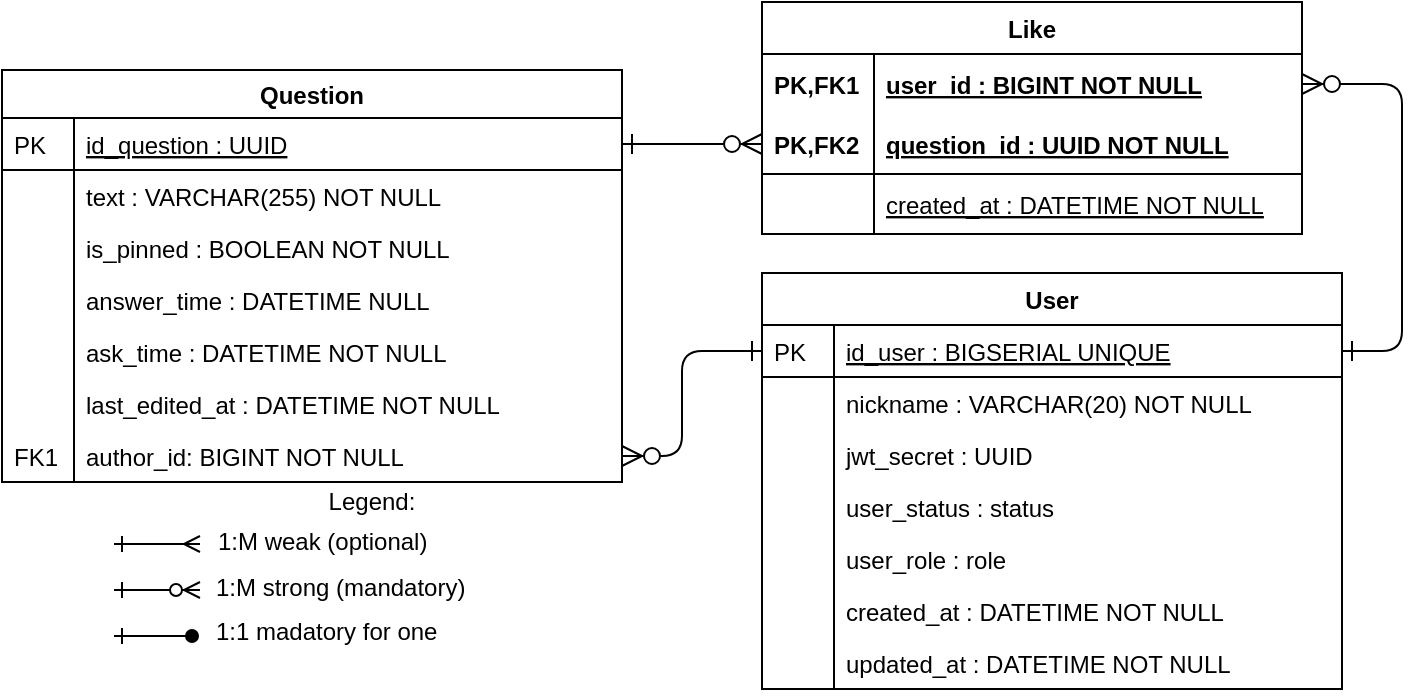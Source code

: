 <mxfile version="15.8.7" type="device"><diagram id="C5RBs43oDa-KdzZeNtuy" name="Page-1"><mxGraphModel dx="946" dy="646" grid="1" gridSize="10" guides="1" tooltips="1" connect="1" arrows="1" fold="1" page="1" pageScale="1" pageWidth="1169" pageHeight="827" math="0" shadow="0"><root><mxCell id="WIyWlLk6GJQsqaUBKTNV-0"/><mxCell id="WIyWlLk6GJQsqaUBKTNV-1" parent="WIyWlLk6GJQsqaUBKTNV-0"/><mxCell id="Zegd3bGeu9f578xcLslE-14" value="" style="endArrow=ERmany;html=1;startArrow=ERone;startFill=0;endFill=0;" parent="WIyWlLk6GJQsqaUBKTNV-1" edge="1"><mxGeometry width="50" height="50" relative="1" as="geometry"><mxPoint x="1166" y="621" as="sourcePoint"/><mxPoint x="1209" y="621" as="targetPoint"/></mxGeometry></mxCell><mxCell id="Zegd3bGeu9f578xcLslE-15" value="" style="endArrow=ERzeroToMany;html=1;startArrow=ERone;startFill=0;endFill=1;" parent="WIyWlLk6GJQsqaUBKTNV-1" edge="1"><mxGeometry width="50" height="50" relative="1" as="geometry"><mxPoint x="1166" y="644" as="sourcePoint"/><mxPoint x="1209" y="644" as="targetPoint"/></mxGeometry></mxCell><mxCell id="Zegd3bGeu9f578xcLslE-16" value="" style="endArrow=oval;html=1;startArrow=ERone;startFill=0;endFill=1;" parent="WIyWlLk6GJQsqaUBKTNV-1" edge="1"><mxGeometry width="50" height="50" relative="1" as="geometry"><mxPoint x="1166" y="667" as="sourcePoint"/><mxPoint x="1205" y="667" as="targetPoint"/></mxGeometry></mxCell><mxCell id="Zegd3bGeu9f578xcLslE-17" value="1:М weak (optional)" style="text;html=1;strokeColor=none;fillColor=none;align=left;verticalAlign=middle;whiteSpace=wrap;rounded=0;" parent="WIyWlLk6GJQsqaUBKTNV-1" vertex="1"><mxGeometry x="1216" y="610" width="180" height="20" as="geometry"/></mxCell><mxCell id="Zegd3bGeu9f578xcLslE-18" value="1:М strong (mandatory)" style="text;html=1;strokeColor=none;fillColor=none;align=left;verticalAlign=middle;whiteSpace=wrap;rounded=0;" parent="WIyWlLk6GJQsqaUBKTNV-1" vertex="1"><mxGeometry x="1215" y="633" width="180" height="20" as="geometry"/></mxCell><mxCell id="Zegd3bGeu9f578xcLslE-19" value="1:1 madatory for one" style="text;html=1;strokeColor=none;fillColor=none;align=left;verticalAlign=middle;whiteSpace=wrap;rounded=0;" parent="WIyWlLk6GJQsqaUBKTNV-1" vertex="1"><mxGeometry x="1215" y="655" width="215" height="20" as="geometry"/></mxCell><mxCell id="Zegd3bGeu9f578xcLslE-20" value="Legend:" style="text;html=1;strokeColor=none;fillColor=none;align=center;verticalAlign=middle;whiteSpace=wrap;rounded=0;" parent="WIyWlLk6GJQsqaUBKTNV-1" vertex="1"><mxGeometry x="1160" y="590" width="270" height="20" as="geometry"/></mxCell><mxCell id="zkfFHV4jXpPFQw0GAbJ--51" value="Question" style="swimlane;fontStyle=1;childLayout=stackLayout;horizontal=1;startSize=24;horizontalStack=0;resizeParent=1;resizeLast=0;collapsible=1;marginBottom=0;rounded=0;shadow=0;strokeWidth=1;" parent="WIyWlLk6GJQsqaUBKTNV-1" vertex="1"><mxGeometry x="1110" y="384" width="310" height="206" as="geometry"><mxRectangle x="160" y="120" width="160" height="26" as="alternateBounds"/></mxGeometry></mxCell><mxCell id="zkfFHV4jXpPFQw0GAbJ--52" value="id_question : UUID" style="shape=partialRectangle;top=0;left=0;right=0;bottom=1;align=left;verticalAlign=top;fillColor=none;spacingLeft=40;spacingRight=4;overflow=hidden;rotatable=0;points=[[0,0.5],[1,0.5]];portConstraint=eastwest;dropTarget=0;rounded=0;shadow=0;strokeWidth=1;fontStyle=4" parent="zkfFHV4jXpPFQw0GAbJ--51" vertex="1"><mxGeometry y="24" width="310" height="26" as="geometry"/></mxCell><mxCell id="zkfFHV4jXpPFQw0GAbJ--53" value="PK" style="shape=partialRectangle;top=0;left=0;bottom=0;fillColor=none;align=left;verticalAlign=top;spacingLeft=4;spacingRight=4;overflow=hidden;rotatable=0;points=[];portConstraint=eastwest;part=1;" parent="zkfFHV4jXpPFQw0GAbJ--52" vertex="1" connectable="0"><mxGeometry width="36" height="26" as="geometry"/></mxCell><mxCell id="zkfFHV4jXpPFQw0GAbJ--54" value="text : VARCHAR(255) NOT NULL" style="shape=partialRectangle;top=0;left=0;right=0;bottom=0;align=left;verticalAlign=top;fillColor=none;spacingLeft=40;spacingRight=4;overflow=hidden;rotatable=0;points=[[0,0.5],[1,0.5]];portConstraint=eastwest;dropTarget=0;rounded=0;shadow=0;strokeWidth=1;" parent="zkfFHV4jXpPFQw0GAbJ--51" vertex="1"><mxGeometry y="50" width="310" height="26" as="geometry"/></mxCell><mxCell id="zkfFHV4jXpPFQw0GAbJ--55" value="" style="shape=partialRectangle;top=0;left=0;bottom=0;fillColor=none;align=left;verticalAlign=top;spacingLeft=4;spacingRight=4;overflow=hidden;rotatable=0;points=[];portConstraint=eastwest;part=1;" parent="zkfFHV4jXpPFQw0GAbJ--54" vertex="1" connectable="0"><mxGeometry width="36" height="26" as="geometry"/></mxCell><mxCell id="0T7VqKQ3ufpl0iVG7p_w-0" value="is_pinned : BOOLEAN NOT NULL" style="shape=partialRectangle;top=0;left=0;right=0;bottom=0;align=left;verticalAlign=top;fillColor=none;spacingLeft=40;spacingRight=4;overflow=hidden;rotatable=0;points=[[0,0.5],[1,0.5]];portConstraint=eastwest;dropTarget=0;rounded=0;shadow=0;strokeWidth=1;" vertex="1" parent="zkfFHV4jXpPFQw0GAbJ--51"><mxGeometry y="76" width="310" height="26" as="geometry"/></mxCell><mxCell id="0T7VqKQ3ufpl0iVG7p_w-1" value="" style="shape=partialRectangle;top=0;left=0;bottom=0;fillColor=none;align=left;verticalAlign=top;spacingLeft=4;spacingRight=4;overflow=hidden;rotatable=0;points=[];portConstraint=eastwest;part=1;" vertex="1" connectable="0" parent="0T7VqKQ3ufpl0iVG7p_w-0"><mxGeometry width="36" height="26" as="geometry"/></mxCell><mxCell id="rJ1lkCPWbSN_3m3wrHjz-19" value="answer_time : DATETIME NULL" style="shape=partialRectangle;top=0;left=0;right=0;bottom=0;align=left;verticalAlign=top;fillColor=none;spacingLeft=40;spacingRight=4;overflow=hidden;rotatable=0;points=[[0,0.5],[1,0.5]];portConstraint=eastwest;dropTarget=0;rounded=0;shadow=0;strokeWidth=1;" parent="zkfFHV4jXpPFQw0GAbJ--51" vertex="1"><mxGeometry y="102" width="310" height="26" as="geometry"/></mxCell><mxCell id="rJ1lkCPWbSN_3m3wrHjz-20" value="" style="shape=partialRectangle;top=0;left=0;bottom=0;fillColor=none;align=left;verticalAlign=top;spacingLeft=4;spacingRight=4;overflow=hidden;rotatable=0;points=[];portConstraint=eastwest;part=1;" parent="rJ1lkCPWbSN_3m3wrHjz-19" vertex="1" connectable="0"><mxGeometry width="36" height="26" as="geometry"/></mxCell><mxCell id="rJ1lkCPWbSN_3m3wrHjz-21" value="ask_time : DATETIME NOT NULL" style="shape=partialRectangle;top=0;left=0;right=0;bottom=0;align=left;verticalAlign=top;fillColor=none;spacingLeft=40;spacingRight=4;overflow=hidden;rotatable=0;points=[[0,0.5],[1,0.5]];portConstraint=eastwest;dropTarget=0;rounded=0;shadow=0;strokeWidth=1;" parent="zkfFHV4jXpPFQw0GAbJ--51" vertex="1"><mxGeometry y="128" width="310" height="26" as="geometry"/></mxCell><mxCell id="rJ1lkCPWbSN_3m3wrHjz-22" value="" style="shape=partialRectangle;top=0;left=0;bottom=0;fillColor=none;align=left;verticalAlign=top;spacingLeft=4;spacingRight=4;overflow=hidden;rotatable=0;points=[];portConstraint=eastwest;part=1;" parent="rJ1lkCPWbSN_3m3wrHjz-21" vertex="1" connectable="0"><mxGeometry width="36" height="26" as="geometry"/></mxCell><mxCell id="rJ1lkCPWbSN_3m3wrHjz-23" value="last_edited_at : DATETIME NOT NULL" style="shape=partialRectangle;top=0;left=0;right=0;bottom=0;align=left;verticalAlign=top;fillColor=none;spacingLeft=40;spacingRight=4;overflow=hidden;rotatable=0;points=[[0,0.5],[1,0.5]];portConstraint=eastwest;dropTarget=0;rounded=0;shadow=0;strokeWidth=1;" parent="zkfFHV4jXpPFQw0GAbJ--51" vertex="1"><mxGeometry y="154" width="310" height="26" as="geometry"/></mxCell><mxCell id="rJ1lkCPWbSN_3m3wrHjz-24" value="" style="shape=partialRectangle;top=0;left=0;bottom=0;fillColor=none;align=left;verticalAlign=top;spacingLeft=4;spacingRight=4;overflow=hidden;rotatable=0;points=[];portConstraint=eastwest;part=1;" parent="rJ1lkCPWbSN_3m3wrHjz-23" vertex="1" connectable="0"><mxGeometry width="36" height="26" as="geometry"/></mxCell><mxCell id="wWKCHxcow900X1ng_EKY-16" value="author_id: BIGINT NOT NULL" style="shape=partialRectangle;top=0;left=0;right=0;bottom=0;align=left;verticalAlign=top;fillColor=none;spacingLeft=40;spacingRight=4;overflow=hidden;rotatable=0;points=[[0,0.5],[1,0.5]];portConstraint=eastwest;dropTarget=0;rounded=0;shadow=0;strokeWidth=1;" parent="zkfFHV4jXpPFQw0GAbJ--51" vertex="1"><mxGeometry y="180" width="310" height="26" as="geometry"/></mxCell><mxCell id="wWKCHxcow900X1ng_EKY-17" value="FK1" style="shape=partialRectangle;top=0;left=0;bottom=0;fillColor=none;align=left;verticalAlign=top;spacingLeft=4;spacingRight=4;overflow=hidden;rotatable=0;points=[];portConstraint=eastwest;part=1;" parent="wWKCHxcow900X1ng_EKY-16" vertex="1" connectable="0"><mxGeometry width="36" height="26" as="geometry"/></mxCell><mxCell id="wWKCHxcow900X1ng_EKY-22" value="" style="edgeStyle=orthogonalEdgeStyle;endArrow=ERzeroToMany;startArrow=ERone;shadow=0;strokeWidth=1;endSize=8;startSize=8;endFill=1;startFill=0;exitX=0;exitY=0.5;exitDx=0;exitDy=0;entryX=1;entryY=0.5;entryDx=0;entryDy=0;" parent="WIyWlLk6GJQsqaUBKTNV-1" source="Zegd3bGeu9f578xcLslE-101" target="wWKCHxcow900X1ng_EKY-16" edge="1"><mxGeometry width="100" height="100" relative="1" as="geometry"><mxPoint x="1958" y="719" as="sourcePoint"/><mxPoint x="1838.5" y="771" as="targetPoint"/><Array as="points"><mxPoint x="1450" y="525"/><mxPoint x="1450" y="577"/></Array></mxGeometry></mxCell><mxCell id="Zegd3bGeu9f578xcLslE-100" value="User" style="swimlane;fontStyle=1;childLayout=stackLayout;horizontal=1;startSize=26;horizontalStack=0;resizeParent=1;resizeLast=0;collapsible=1;marginBottom=0;rounded=0;shadow=0;strokeWidth=1;" parent="WIyWlLk6GJQsqaUBKTNV-1" vertex="1"><mxGeometry x="1490" y="485.5" width="290" height="208" as="geometry"><mxRectangle x="260" y="270" width="160" height="26" as="alternateBounds"/></mxGeometry></mxCell><mxCell id="Zegd3bGeu9f578xcLslE-101" value="id_user : BIGSERIAL UNIQUE" style="shape=partialRectangle;top=0;left=0;right=0;bottom=1;align=left;verticalAlign=top;fillColor=none;spacingLeft=40;spacingRight=4;overflow=hidden;rotatable=0;points=[[0,0.5],[1,0.5]];portConstraint=eastwest;dropTarget=0;rounded=0;shadow=0;strokeWidth=1;fontStyle=4" parent="Zegd3bGeu9f578xcLslE-100" vertex="1"><mxGeometry y="26" width="290" height="26" as="geometry"/></mxCell><mxCell id="Zegd3bGeu9f578xcLslE-102" value="PK" style="shape=partialRectangle;top=0;left=0;bottom=0;fillColor=none;align=left;verticalAlign=top;spacingLeft=4;spacingRight=4;overflow=hidden;rotatable=0;points=[];portConstraint=eastwest;part=1;" parent="Zegd3bGeu9f578xcLslE-101" vertex="1" connectable="0"><mxGeometry width="36" height="26" as="geometry"/></mxCell><mxCell id="Zegd3bGeu9f578xcLslE-103" value="nickname : VARCHAR(20) NOT NULL" style="shape=partialRectangle;top=0;left=0;right=0;bottom=0;align=left;verticalAlign=top;fillColor=none;spacingLeft=40;spacingRight=4;overflow=hidden;rotatable=0;points=[[0,0.5],[1,0.5]];portConstraint=eastwest;dropTarget=0;rounded=0;shadow=0;strokeWidth=1;" parent="Zegd3bGeu9f578xcLslE-100" vertex="1"><mxGeometry y="52" width="290" height="26" as="geometry"/></mxCell><mxCell id="Zegd3bGeu9f578xcLslE-104" value="" style="shape=partialRectangle;top=0;left=0;bottom=0;fillColor=none;align=left;verticalAlign=top;spacingLeft=4;spacingRight=4;overflow=hidden;rotatable=0;points=[];portConstraint=eastwest;part=1;" parent="Zegd3bGeu9f578xcLslE-103" vertex="1" connectable="0"><mxGeometry width="36" height="26" as="geometry"/></mxCell><mxCell id="rJ1lkCPWbSN_3m3wrHjz-0" value="jwt_secret : UUID" style="shape=partialRectangle;top=0;left=0;right=0;bottom=0;align=left;verticalAlign=top;fillColor=none;spacingLeft=40;spacingRight=4;overflow=hidden;rotatable=0;points=[[0,0.5],[1,0.5]];portConstraint=eastwest;dropTarget=0;rounded=0;shadow=0;strokeWidth=1;" parent="Zegd3bGeu9f578xcLslE-100" vertex="1"><mxGeometry y="78" width="290" height="26" as="geometry"/></mxCell><mxCell id="rJ1lkCPWbSN_3m3wrHjz-1" value="" style="shape=partialRectangle;top=0;left=0;bottom=0;fillColor=none;align=left;verticalAlign=top;spacingLeft=4;spacingRight=4;overflow=hidden;rotatable=0;points=[];portConstraint=eastwest;part=1;" parent="rJ1lkCPWbSN_3m3wrHjz-0" vertex="1" connectable="0"><mxGeometry width="36" height="26" as="geometry"/></mxCell><mxCell id="rJ1lkCPWbSN_3m3wrHjz-2" value="user_status : status" style="shape=partialRectangle;top=0;left=0;right=0;bottom=0;align=left;verticalAlign=top;fillColor=none;spacingLeft=40;spacingRight=4;overflow=hidden;rotatable=0;points=[[0,0.5],[1,0.5]];portConstraint=eastwest;dropTarget=0;rounded=0;shadow=0;strokeWidth=1;" parent="Zegd3bGeu9f578xcLslE-100" vertex="1"><mxGeometry y="104" width="290" height="26" as="geometry"/></mxCell><mxCell id="rJ1lkCPWbSN_3m3wrHjz-3" value="" style="shape=partialRectangle;top=0;left=0;bottom=0;fillColor=none;align=left;verticalAlign=top;spacingLeft=4;spacingRight=4;overflow=hidden;rotatable=0;points=[];portConstraint=eastwest;part=1;" parent="rJ1lkCPWbSN_3m3wrHjz-2" vertex="1" connectable="0"><mxGeometry width="36" height="26" as="geometry"/></mxCell><mxCell id="rJ1lkCPWbSN_3m3wrHjz-13" value="user_role : role" style="shape=partialRectangle;top=0;left=0;right=0;bottom=0;align=left;verticalAlign=top;fillColor=none;spacingLeft=40;spacingRight=4;overflow=hidden;rotatable=0;points=[[0,0.5],[1,0.5]];portConstraint=eastwest;dropTarget=0;rounded=0;shadow=0;strokeWidth=1;" parent="Zegd3bGeu9f578xcLslE-100" vertex="1"><mxGeometry y="130" width="290" height="26" as="geometry"/></mxCell><mxCell id="rJ1lkCPWbSN_3m3wrHjz-14" value="" style="shape=partialRectangle;top=0;left=0;bottom=0;fillColor=none;align=left;verticalAlign=top;spacingLeft=4;spacingRight=4;overflow=hidden;rotatable=0;points=[];portConstraint=eastwest;part=1;" parent="rJ1lkCPWbSN_3m3wrHjz-13" vertex="1" connectable="0"><mxGeometry width="36" height="26" as="geometry"/></mxCell><mxCell id="rJ1lkCPWbSN_3m3wrHjz-15" value="created_at : DATETIME NOT NULL" style="shape=partialRectangle;top=0;left=0;right=0;bottom=0;align=left;verticalAlign=top;fillColor=none;spacingLeft=40;spacingRight=4;overflow=hidden;rotatable=0;points=[[0,0.5],[1,0.5]];portConstraint=eastwest;dropTarget=0;rounded=0;shadow=0;strokeWidth=1;" parent="Zegd3bGeu9f578xcLslE-100" vertex="1"><mxGeometry y="156" width="290" height="26" as="geometry"/></mxCell><mxCell id="rJ1lkCPWbSN_3m3wrHjz-16" value="" style="shape=partialRectangle;top=0;left=0;bottom=0;fillColor=none;align=left;verticalAlign=top;spacingLeft=4;spacingRight=4;overflow=hidden;rotatable=0;points=[];portConstraint=eastwest;part=1;" parent="rJ1lkCPWbSN_3m3wrHjz-15" vertex="1" connectable="0"><mxGeometry width="36" height="26" as="geometry"/></mxCell><mxCell id="rJ1lkCPWbSN_3m3wrHjz-17" value="updated_at : DATETIME NOT NULL" style="shape=partialRectangle;top=0;left=0;right=0;bottom=0;align=left;verticalAlign=top;fillColor=none;spacingLeft=40;spacingRight=4;overflow=hidden;rotatable=0;points=[[0,0.5],[1,0.5]];portConstraint=eastwest;dropTarget=0;rounded=0;shadow=0;strokeWidth=1;" parent="Zegd3bGeu9f578xcLslE-100" vertex="1"><mxGeometry y="182" width="290" height="26" as="geometry"/></mxCell><mxCell id="rJ1lkCPWbSN_3m3wrHjz-18" value="" style="shape=partialRectangle;top=0;left=0;bottom=0;fillColor=none;align=left;verticalAlign=top;spacingLeft=4;spacingRight=4;overflow=hidden;rotatable=0;points=[];portConstraint=eastwest;part=1;" parent="rJ1lkCPWbSN_3m3wrHjz-17" vertex="1" connectable="0"><mxGeometry width="36" height="26" as="geometry"/></mxCell><mxCell id="-VygL1S9nxx-lZkPzpm_-0" value="Like" style="swimlane;fontStyle=1;childLayout=stackLayout;horizontal=1;startSize=26;horizontalStack=0;resizeParent=1;resizeParentMax=0;resizeLast=0;collapsible=1;marginBottom=0;align=center;fontSize=12;" parent="WIyWlLk6GJQsqaUBKTNV-1" vertex="1"><mxGeometry x="1490" y="350" width="270" height="116" as="geometry"/></mxCell><mxCell id="-VygL1S9nxx-lZkPzpm_-1" value="user_id : BIGINT NOT NULL" style="shape=partialRectangle;top=0;left=0;right=0;bottom=0;align=left;verticalAlign=middle;fillColor=none;spacingLeft=60;spacingRight=4;overflow=hidden;rotatable=0;points=[[0,0.5],[1,0.5]];portConstraint=eastwest;dropTarget=0;fontStyle=5;fontSize=12;" parent="-VygL1S9nxx-lZkPzpm_-0" vertex="1"><mxGeometry y="26" width="270" height="30" as="geometry"/></mxCell><mxCell id="-VygL1S9nxx-lZkPzpm_-2" value="PK,FK1" style="shape=partialRectangle;fontStyle=1;top=0;left=0;bottom=0;fillColor=none;align=left;verticalAlign=middle;spacingLeft=4;spacingRight=4;overflow=hidden;rotatable=0;points=[];portConstraint=eastwest;part=1;fontSize=12;" parent="-VygL1S9nxx-lZkPzpm_-1" vertex="1" connectable="0"><mxGeometry width="56" height="30" as="geometry"/></mxCell><mxCell id="-VygL1S9nxx-lZkPzpm_-3" value="question_id : UUID NOT NULL" style="shape=partialRectangle;top=0;left=0;right=0;bottom=1;align=left;verticalAlign=middle;fillColor=none;spacingLeft=60;spacingRight=4;overflow=hidden;rotatable=0;points=[[0,0.5],[1,0.5]];portConstraint=eastwest;dropTarget=0;fontStyle=5;fontSize=12;" parent="-VygL1S9nxx-lZkPzpm_-0" vertex="1"><mxGeometry y="56" width="270" height="30" as="geometry"/></mxCell><mxCell id="-VygL1S9nxx-lZkPzpm_-4" value="PK,FK2" style="shape=partialRectangle;fontStyle=1;top=0;left=0;bottom=0;fillColor=none;align=left;verticalAlign=middle;spacingLeft=4;spacingRight=4;overflow=hidden;rotatable=0;points=[];portConstraint=eastwest;part=1;fontSize=12;" parent="-VygL1S9nxx-lZkPzpm_-3" vertex="1" connectable="0"><mxGeometry width="56" height="30" as="geometry"/></mxCell><mxCell id="-VygL1S9nxx-lZkPzpm_-10" value="created_at : DATETIME NOT NULL" style="shape=partialRectangle;top=0;left=0;right=0;bottom=1;align=left;verticalAlign=middle;fillColor=none;spacingLeft=60;spacingRight=4;overflow=hidden;rotatable=0;points=[[0,0.5],[1,0.5]];portConstraint=eastwest;dropTarget=0;fontStyle=4;fontSize=12;" parent="-VygL1S9nxx-lZkPzpm_-0" vertex="1"><mxGeometry y="86" width="270" height="30" as="geometry"/></mxCell><mxCell id="-VygL1S9nxx-lZkPzpm_-11" value="" style="shape=partialRectangle;fontStyle=1;top=0;left=0;bottom=0;fillColor=none;align=left;verticalAlign=middle;spacingLeft=4;spacingRight=4;overflow=hidden;rotatable=0;points=[];portConstraint=eastwest;part=1;fontSize=12;" parent="-VygL1S9nxx-lZkPzpm_-10" vertex="1" connectable="0"><mxGeometry width="56" height="30" as="geometry"/></mxCell><mxCell id="-VygL1S9nxx-lZkPzpm_-6" value="" style="edgeStyle=orthogonalEdgeStyle;endArrow=ERzeroToMany;startArrow=ERone;shadow=0;strokeWidth=1;endSize=8;startSize=8;endFill=1;startFill=0;entryX=0;entryY=0.5;entryDx=0;entryDy=0;exitX=1;exitY=0.5;exitDx=0;exitDy=0;" parent="WIyWlLk6GJQsqaUBKTNV-1" source="zkfFHV4jXpPFQw0GAbJ--52" target="-VygL1S9nxx-lZkPzpm_-3" edge="1"><mxGeometry width="100" height="100" relative="1" as="geometry"><mxPoint x="1460" y="460" as="sourcePoint"/><mxPoint x="1790" y="617" as="targetPoint"/><Array as="points"><mxPoint x="1440" y="421"/><mxPoint x="1440" y="421"/></Array></mxGeometry></mxCell><mxCell id="-VygL1S9nxx-lZkPzpm_-7" value="" style="edgeStyle=orthogonalEdgeStyle;endArrow=ERzeroToMany;startArrow=ERone;shadow=0;strokeWidth=1;endSize=8;startSize=8;endFill=1;startFill=0;entryX=1;entryY=0.5;entryDx=0;entryDy=0;exitX=1;exitY=0.5;exitDx=0;exitDy=0;" parent="WIyWlLk6GJQsqaUBKTNV-1" source="Zegd3bGeu9f578xcLslE-101" target="-VygL1S9nxx-lZkPzpm_-1" edge="1"><mxGeometry width="100" height="100" relative="1" as="geometry"><mxPoint x="1830" y="525" as="sourcePoint"/><mxPoint x="1500" y="461" as="targetPoint"/><Array as="points"><mxPoint x="1810" y="525"/><mxPoint x="1810" y="391"/></Array></mxGeometry></mxCell></root></mxGraphModel></diagram></mxfile>